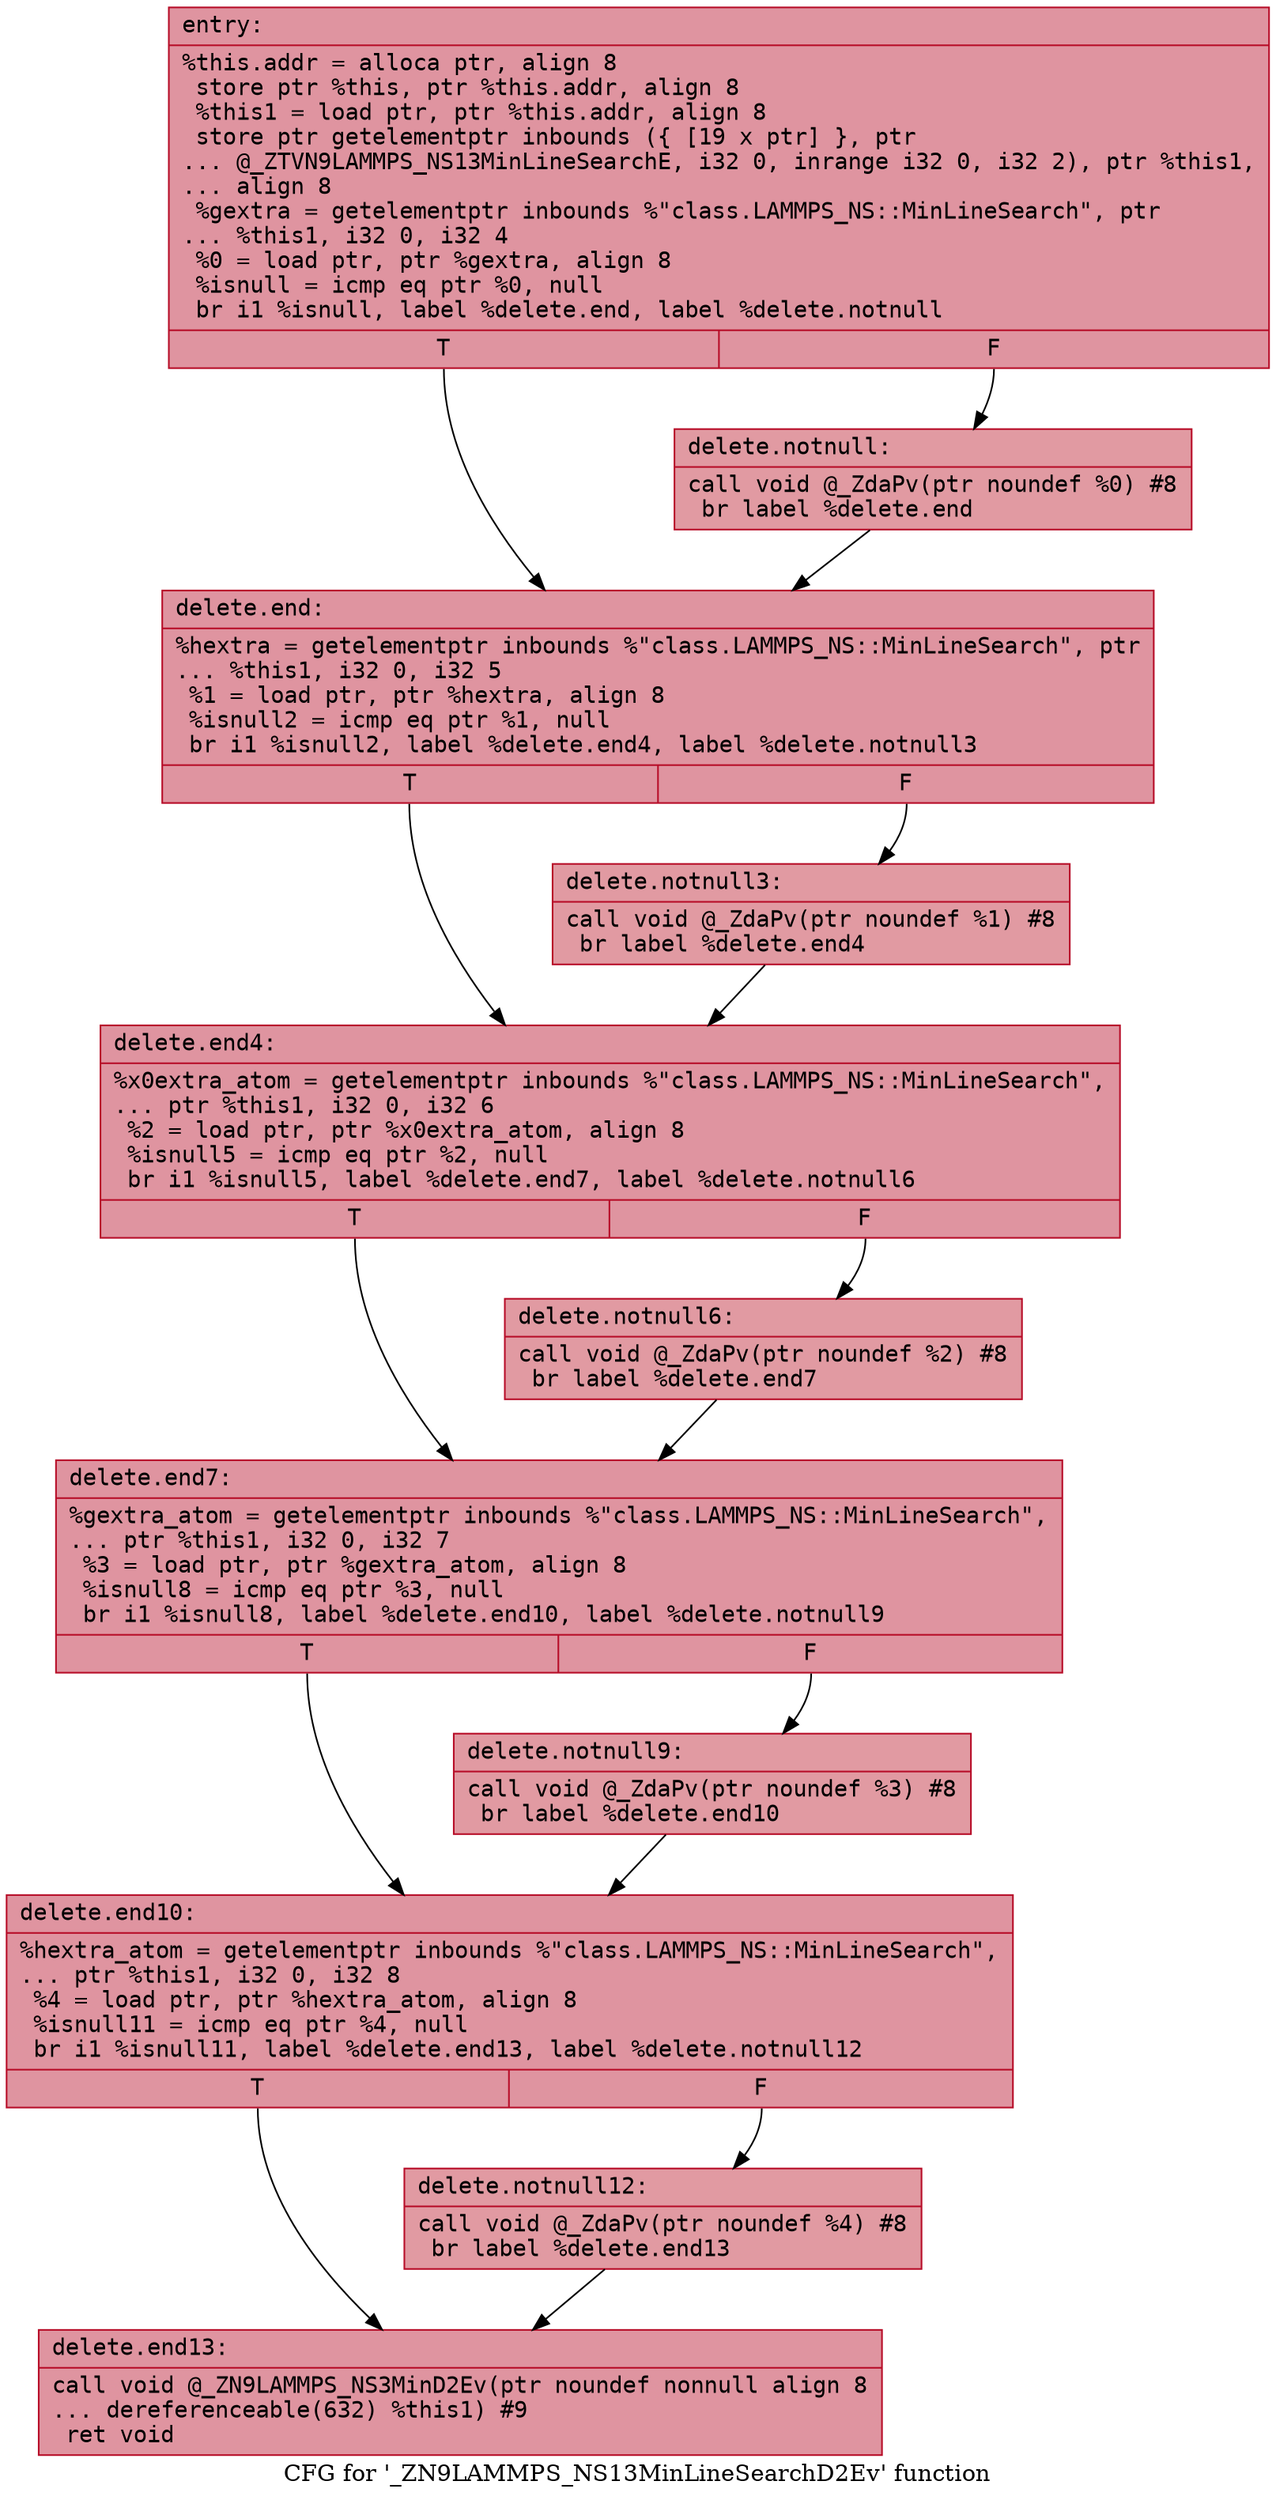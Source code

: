 digraph "CFG for '_ZN9LAMMPS_NS13MinLineSearchD2Ev' function" {
	label="CFG for '_ZN9LAMMPS_NS13MinLineSearchD2Ev' function";

	Node0x557fd5bbb690 [shape=record,color="#b70d28ff", style=filled, fillcolor="#b70d2870" fontname="Courier",label="{entry:\l|  %this.addr = alloca ptr, align 8\l  store ptr %this, ptr %this.addr, align 8\l  %this1 = load ptr, ptr %this.addr, align 8\l  store ptr getelementptr inbounds (\{ [19 x ptr] \}, ptr\l... @_ZTVN9LAMMPS_NS13MinLineSearchE, i32 0, inrange i32 0, i32 2), ptr %this1,\l... align 8\l  %gextra = getelementptr inbounds %\"class.LAMMPS_NS::MinLineSearch\", ptr\l... %this1, i32 0, i32 4\l  %0 = load ptr, ptr %gextra, align 8\l  %isnull = icmp eq ptr %0, null\l  br i1 %isnull, label %delete.end, label %delete.notnull\l|{<s0>T|<s1>F}}"];
	Node0x557fd5bbb690:s0 -> Node0x557fd5bbba90[tooltip="entry -> delete.end\nProbability 37.50%" ];
	Node0x557fd5bbb690:s1 -> Node0x557fd5bbbae0[tooltip="entry -> delete.notnull\nProbability 62.50%" ];
	Node0x557fd5bbbae0 [shape=record,color="#b70d28ff", style=filled, fillcolor="#bb1b2c70" fontname="Courier",label="{delete.notnull:\l|  call void @_ZdaPv(ptr noundef %0) #8\l  br label %delete.end\l}"];
	Node0x557fd5bbbae0 -> Node0x557fd5bbba90[tooltip="delete.notnull -> delete.end\nProbability 100.00%" ];
	Node0x557fd5bbba90 [shape=record,color="#b70d28ff", style=filled, fillcolor="#b70d2870" fontname="Courier",label="{delete.end:\l|  %hextra = getelementptr inbounds %\"class.LAMMPS_NS::MinLineSearch\", ptr\l... %this1, i32 0, i32 5\l  %1 = load ptr, ptr %hextra, align 8\l  %isnull2 = icmp eq ptr %1, null\l  br i1 %isnull2, label %delete.end4, label %delete.notnull3\l|{<s0>T|<s1>F}}"];
	Node0x557fd5bbba90:s0 -> Node0x557fd5bbc050[tooltip="delete.end -> delete.end4\nProbability 37.50%" ];
	Node0x557fd5bbba90:s1 -> Node0x557fd5bbc0d0[tooltip="delete.end -> delete.notnull3\nProbability 62.50%" ];
	Node0x557fd5bbc0d0 [shape=record,color="#b70d28ff", style=filled, fillcolor="#bb1b2c70" fontname="Courier",label="{delete.notnull3:\l|  call void @_ZdaPv(ptr noundef %1) #8\l  br label %delete.end4\l}"];
	Node0x557fd5bbc0d0 -> Node0x557fd5bbc050[tooltip="delete.notnull3 -> delete.end4\nProbability 100.00%" ];
	Node0x557fd5bbc050 [shape=record,color="#b70d28ff", style=filled, fillcolor="#b70d2870" fontname="Courier",label="{delete.end4:\l|  %x0extra_atom = getelementptr inbounds %\"class.LAMMPS_NS::MinLineSearch\",\l... ptr %this1, i32 0, i32 6\l  %2 = load ptr, ptr %x0extra_atom, align 8\l  %isnull5 = icmp eq ptr %2, null\l  br i1 %isnull5, label %delete.end7, label %delete.notnull6\l|{<s0>T|<s1>F}}"];
	Node0x557fd5bbc050:s0 -> Node0x557fd5bbc7a0[tooltip="delete.end4 -> delete.end7\nProbability 37.50%" ];
	Node0x557fd5bbc050:s1 -> Node0x557fd5bbc820[tooltip="delete.end4 -> delete.notnull6\nProbability 62.50%" ];
	Node0x557fd5bbc820 [shape=record,color="#b70d28ff", style=filled, fillcolor="#bb1b2c70" fontname="Courier",label="{delete.notnull6:\l|  call void @_ZdaPv(ptr noundef %2) #8\l  br label %delete.end7\l}"];
	Node0x557fd5bbc820 -> Node0x557fd5bbc7a0[tooltip="delete.notnull6 -> delete.end7\nProbability 100.00%" ];
	Node0x557fd5bbc7a0 [shape=record,color="#b70d28ff", style=filled, fillcolor="#b70d2870" fontname="Courier",label="{delete.end7:\l|  %gextra_atom = getelementptr inbounds %\"class.LAMMPS_NS::MinLineSearch\",\l... ptr %this1, i32 0, i32 7\l  %3 = load ptr, ptr %gextra_atom, align 8\l  %isnull8 = icmp eq ptr %3, null\l  br i1 %isnull8, label %delete.end10, label %delete.notnull9\l|{<s0>T|<s1>F}}"];
	Node0x557fd5bbc7a0:s0 -> Node0x557fd5bbccf0[tooltip="delete.end7 -> delete.end10\nProbability 37.50%" ];
	Node0x557fd5bbc7a0:s1 -> Node0x557fd5bbcd70[tooltip="delete.end7 -> delete.notnull9\nProbability 62.50%" ];
	Node0x557fd5bbcd70 [shape=record,color="#b70d28ff", style=filled, fillcolor="#bb1b2c70" fontname="Courier",label="{delete.notnull9:\l|  call void @_ZdaPv(ptr noundef %3) #8\l  br label %delete.end10\l}"];
	Node0x557fd5bbcd70 -> Node0x557fd5bbccf0[tooltip="delete.notnull9 -> delete.end10\nProbability 100.00%" ];
	Node0x557fd5bbccf0 [shape=record,color="#b70d28ff", style=filled, fillcolor="#b70d2870" fontname="Courier",label="{delete.end10:\l|  %hextra_atom = getelementptr inbounds %\"class.LAMMPS_NS::MinLineSearch\",\l... ptr %this1, i32 0, i32 8\l  %4 = load ptr, ptr %hextra_atom, align 8\l  %isnull11 = icmp eq ptr %4, null\l  br i1 %isnull11, label %delete.end13, label %delete.notnull12\l|{<s0>T|<s1>F}}"];
	Node0x557fd5bbccf0:s0 -> Node0x557fd5bbd270[tooltip="delete.end10 -> delete.end13\nProbability 37.50%" ];
	Node0x557fd5bbccf0:s1 -> Node0x557fd5bbd320[tooltip="delete.end10 -> delete.notnull12\nProbability 62.50%" ];
	Node0x557fd5bbd320 [shape=record,color="#b70d28ff", style=filled, fillcolor="#bb1b2c70" fontname="Courier",label="{delete.notnull12:\l|  call void @_ZdaPv(ptr noundef %4) #8\l  br label %delete.end13\l}"];
	Node0x557fd5bbd320 -> Node0x557fd5bbd270[tooltip="delete.notnull12 -> delete.end13\nProbability 100.00%" ];
	Node0x557fd5bbd270 [shape=record,color="#b70d28ff", style=filled, fillcolor="#b70d2870" fontname="Courier",label="{delete.end13:\l|  call void @_ZN9LAMMPS_NS3MinD2Ev(ptr noundef nonnull align 8\l... dereferenceable(632) %this1) #9\l  ret void\l}"];
}
